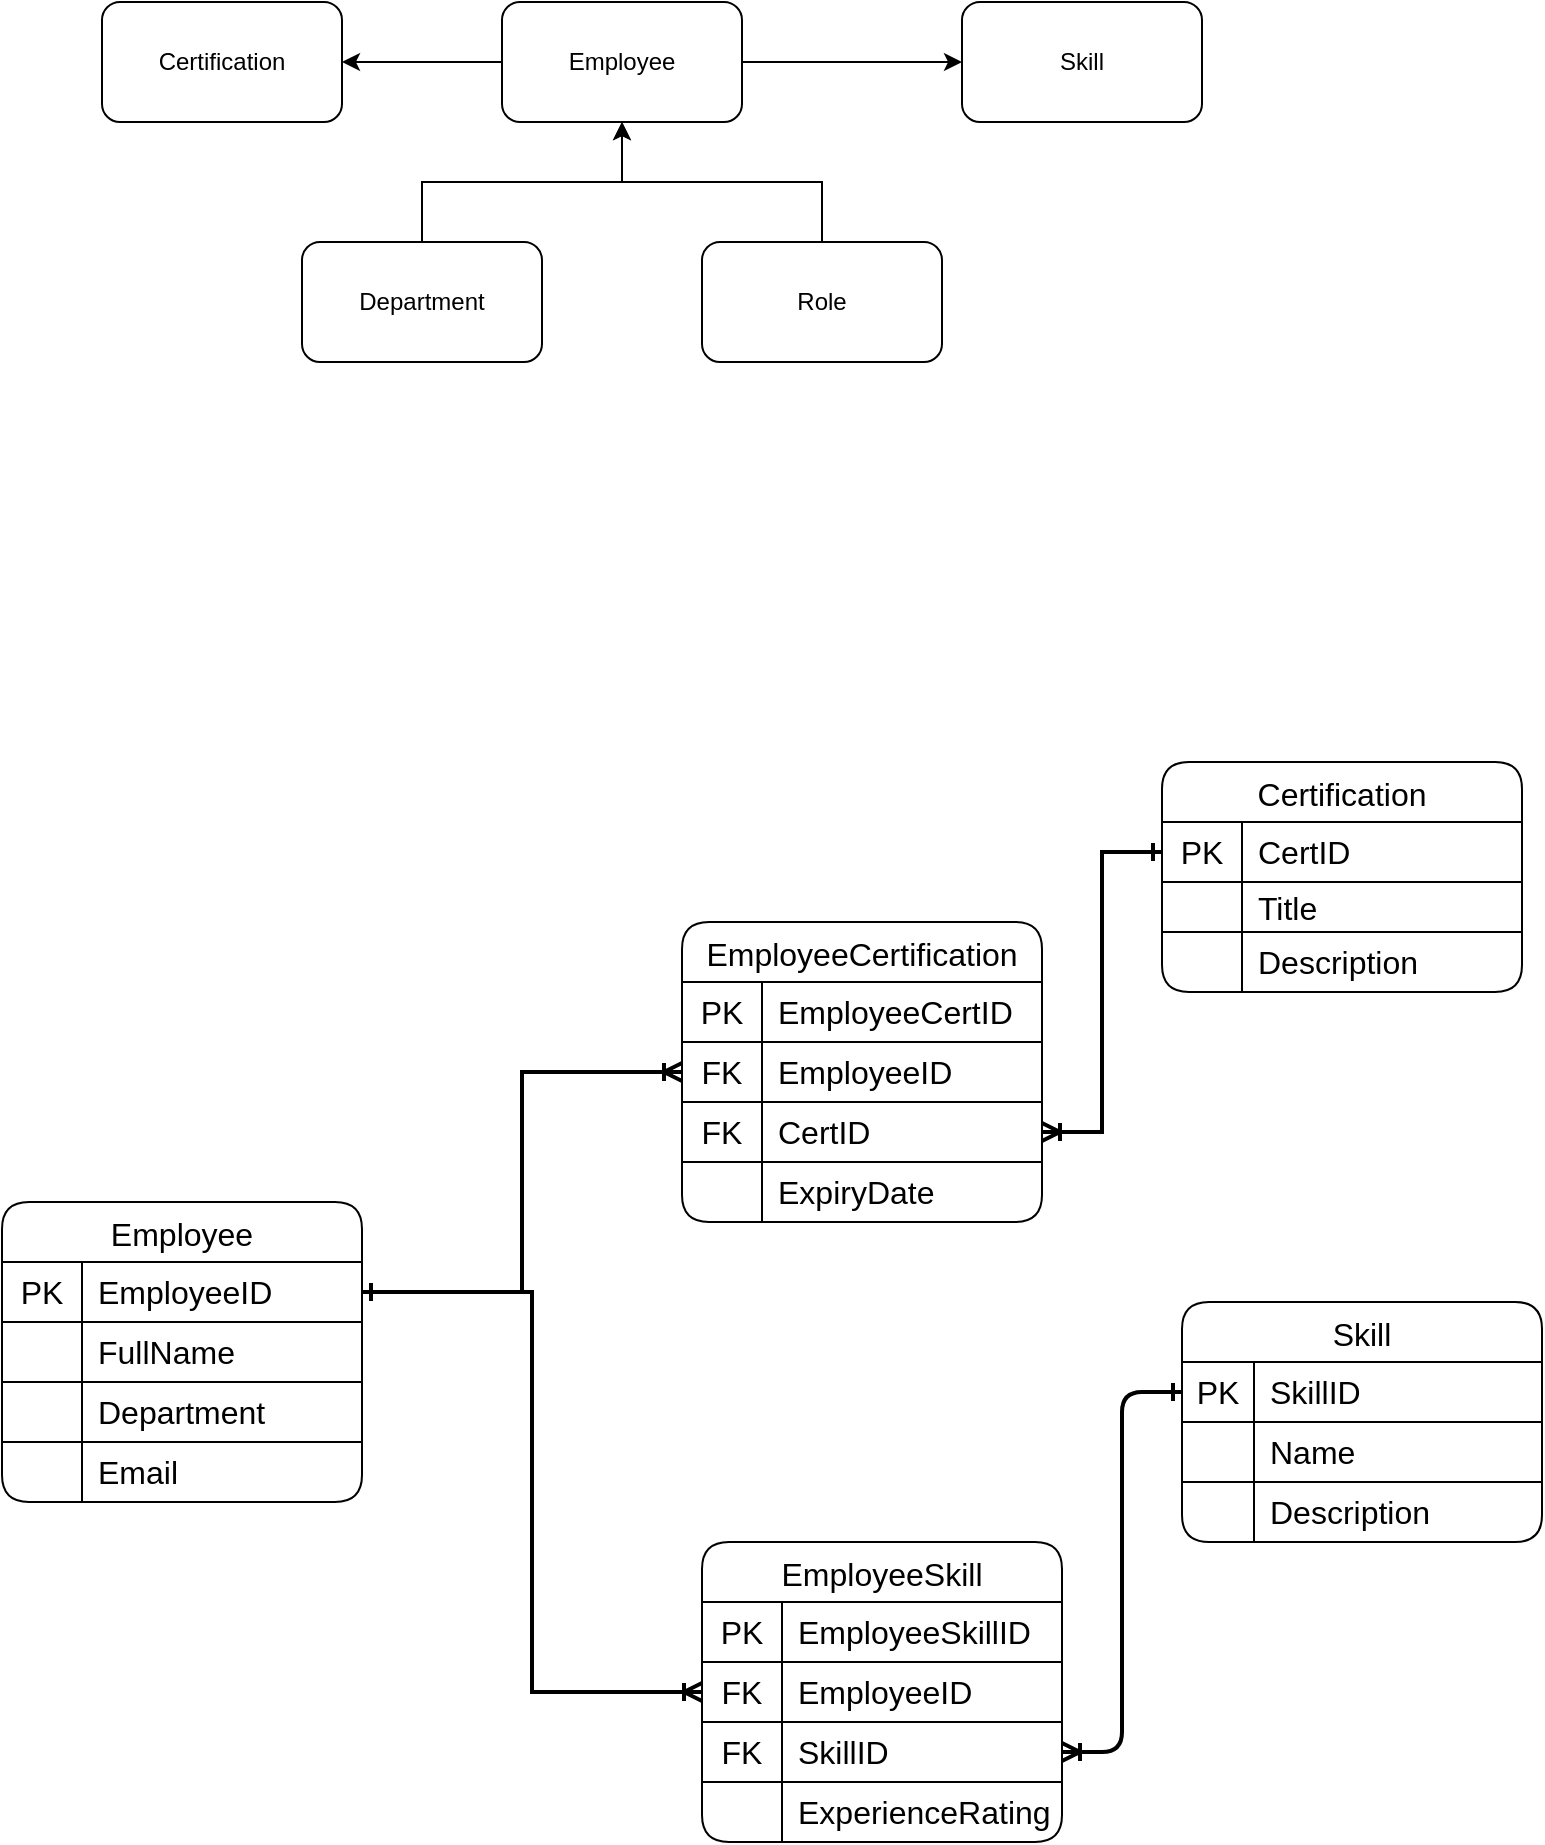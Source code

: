 <mxfile version="24.5.3" type="github">
  <diagram name="Page-1" id="ybaTYR8tOnNmoieoQPCP">
    <mxGraphModel dx="759" dy="1152" grid="1" gridSize="10" guides="1" tooltips="1" connect="1" arrows="1" fold="1" page="1" pageScale="1" pageWidth="827" pageHeight="1169" math="0" shadow="0">
      <root>
        <mxCell id="0" />
        <mxCell id="1" parent="0" />
        <mxCell id="D6jPuMeix1-jTsJVbrIV-2" value="Employee" style="shape=table;startSize=30;container=1;collapsible=0;childLayout=tableLayout;fixedRows=1;rowLines=1;fontStyle=0;strokeColor=default;fontSize=16;rounded=1;" parent="1" vertex="1">
          <mxGeometry x="30" y="640" width="180" height="150" as="geometry" />
        </mxCell>
        <mxCell id="D6jPuMeix1-jTsJVbrIV-3" value="" style="shape=tableRow;horizontal=0;startSize=0;swimlaneHead=0;swimlaneBody=0;top=0;left=0;bottom=0;right=0;collapsible=0;dropTarget=0;fillColor=none;points=[[0,0.5],[1,0.5]];portConstraint=eastwest;strokeColor=inherit;fontSize=16;" parent="D6jPuMeix1-jTsJVbrIV-2" vertex="1">
          <mxGeometry y="30" width="180" height="30" as="geometry" />
        </mxCell>
        <mxCell id="D6jPuMeix1-jTsJVbrIV-4" value="PK" style="shape=partialRectangle;html=1;whiteSpace=wrap;connectable=0;fillColor=none;top=0;left=0;bottom=0;right=0;overflow=hidden;pointerEvents=1;strokeColor=inherit;fontSize=16;" parent="D6jPuMeix1-jTsJVbrIV-3" vertex="1">
          <mxGeometry width="40" height="30" as="geometry">
            <mxRectangle width="40" height="30" as="alternateBounds" />
          </mxGeometry>
        </mxCell>
        <mxCell id="D6jPuMeix1-jTsJVbrIV-5" value="EmployeeID" style="shape=partialRectangle;html=1;whiteSpace=wrap;connectable=0;fillColor=none;top=0;left=0;bottom=0;right=0;align=left;spacingLeft=6;overflow=hidden;strokeColor=inherit;fontSize=16;" parent="D6jPuMeix1-jTsJVbrIV-3" vertex="1">
          <mxGeometry x="40" width="140" height="30" as="geometry">
            <mxRectangle width="140" height="30" as="alternateBounds" />
          </mxGeometry>
        </mxCell>
        <mxCell id="D6jPuMeix1-jTsJVbrIV-6" value="" style="shape=tableRow;horizontal=0;startSize=0;swimlaneHead=0;swimlaneBody=0;top=0;left=0;bottom=0;right=0;collapsible=0;dropTarget=0;fillColor=none;points=[[0,0.5],[1,0.5]];portConstraint=eastwest;strokeColor=inherit;fontSize=16;" parent="D6jPuMeix1-jTsJVbrIV-2" vertex="1">
          <mxGeometry y="60" width="180" height="30" as="geometry" />
        </mxCell>
        <mxCell id="D6jPuMeix1-jTsJVbrIV-7" value="" style="shape=partialRectangle;html=1;whiteSpace=wrap;connectable=0;fillColor=none;top=0;left=0;bottom=0;right=0;overflow=hidden;strokeColor=inherit;fontSize=16;" parent="D6jPuMeix1-jTsJVbrIV-6" vertex="1">
          <mxGeometry width="40" height="30" as="geometry">
            <mxRectangle width="40" height="30" as="alternateBounds" />
          </mxGeometry>
        </mxCell>
        <mxCell id="D6jPuMeix1-jTsJVbrIV-8" value="FullName" style="shape=partialRectangle;html=1;whiteSpace=wrap;connectable=0;fillColor=none;top=0;left=0;bottom=0;right=0;align=left;spacingLeft=6;overflow=hidden;strokeColor=inherit;fontSize=16;" parent="D6jPuMeix1-jTsJVbrIV-6" vertex="1">
          <mxGeometry x="40" width="140" height="30" as="geometry">
            <mxRectangle width="140" height="30" as="alternateBounds" />
          </mxGeometry>
        </mxCell>
        <mxCell id="D6jPuMeix1-jTsJVbrIV-9" value="" style="shape=tableRow;horizontal=0;startSize=0;swimlaneHead=0;swimlaneBody=0;top=0;left=0;bottom=0;right=0;collapsible=0;dropTarget=0;fillColor=none;points=[[0,0.5],[1,0.5]];portConstraint=eastwest;strokeColor=inherit;fontSize=16;" parent="D6jPuMeix1-jTsJVbrIV-2" vertex="1">
          <mxGeometry y="90" width="180" height="30" as="geometry" />
        </mxCell>
        <mxCell id="D6jPuMeix1-jTsJVbrIV-10" value="" style="shape=partialRectangle;html=1;whiteSpace=wrap;connectable=0;fillColor=none;top=0;left=0;bottom=0;right=0;overflow=hidden;strokeColor=inherit;fontSize=16;" parent="D6jPuMeix1-jTsJVbrIV-9" vertex="1">
          <mxGeometry width="40" height="30" as="geometry">
            <mxRectangle width="40" height="30" as="alternateBounds" />
          </mxGeometry>
        </mxCell>
        <mxCell id="D6jPuMeix1-jTsJVbrIV-11" value="Department" style="shape=partialRectangle;html=1;whiteSpace=wrap;connectable=0;fillColor=none;top=0;left=0;bottom=0;right=0;align=left;spacingLeft=6;overflow=hidden;strokeColor=inherit;fontSize=16;" parent="D6jPuMeix1-jTsJVbrIV-9" vertex="1">
          <mxGeometry x="40" width="140" height="30" as="geometry">
            <mxRectangle width="140" height="30" as="alternateBounds" />
          </mxGeometry>
        </mxCell>
        <mxCell id="D6jPuMeix1-jTsJVbrIV-14" value="" style="shape=tableRow;horizontal=0;startSize=0;swimlaneHead=0;swimlaneBody=0;top=0;left=0;bottom=0;right=0;collapsible=0;dropTarget=0;fillColor=none;points=[[0,0.5],[1,0.5]];portConstraint=eastwest;strokeColor=inherit;fontSize=16;" parent="D6jPuMeix1-jTsJVbrIV-2" vertex="1">
          <mxGeometry y="120" width="180" height="30" as="geometry" />
        </mxCell>
        <mxCell id="D6jPuMeix1-jTsJVbrIV-15" value="" style="shape=partialRectangle;html=1;whiteSpace=wrap;connectable=0;fillColor=none;top=0;left=0;bottom=0;right=0;overflow=hidden;strokeColor=inherit;fontSize=16;" parent="D6jPuMeix1-jTsJVbrIV-14" vertex="1">
          <mxGeometry width="40" height="30" as="geometry">
            <mxRectangle width="40" height="30" as="alternateBounds" />
          </mxGeometry>
        </mxCell>
        <mxCell id="D6jPuMeix1-jTsJVbrIV-16" value="Email" style="shape=partialRectangle;html=1;whiteSpace=wrap;connectable=0;fillColor=none;top=0;left=0;bottom=0;right=0;align=left;spacingLeft=6;overflow=hidden;strokeColor=inherit;fontSize=16;" parent="D6jPuMeix1-jTsJVbrIV-14" vertex="1">
          <mxGeometry x="40" width="140" height="30" as="geometry">
            <mxRectangle width="140" height="30" as="alternateBounds" />
          </mxGeometry>
        </mxCell>
        <mxCell id="D6jPuMeix1-jTsJVbrIV-17" value="Certification" style="shape=table;startSize=30;container=1;collapsible=0;childLayout=tableLayout;fixedRows=1;rowLines=1;fontStyle=0;strokeColor=default;fontSize=16;rounded=1;" parent="1" vertex="1">
          <mxGeometry x="610" y="420" width="180" height="115" as="geometry" />
        </mxCell>
        <mxCell id="D6jPuMeix1-jTsJVbrIV-18" value="" style="shape=tableRow;horizontal=0;startSize=0;swimlaneHead=0;swimlaneBody=0;top=0;left=0;bottom=0;right=0;collapsible=0;dropTarget=0;fillColor=none;points=[[0,0.5],[1,0.5]];portConstraint=eastwest;strokeColor=inherit;fontSize=16;" parent="D6jPuMeix1-jTsJVbrIV-17" vertex="1">
          <mxGeometry y="30" width="180" height="30" as="geometry" />
        </mxCell>
        <mxCell id="D6jPuMeix1-jTsJVbrIV-19" value="PK" style="shape=partialRectangle;html=1;whiteSpace=wrap;connectable=0;fillColor=none;top=0;left=0;bottom=0;right=0;overflow=hidden;pointerEvents=1;strokeColor=inherit;fontSize=16;" parent="D6jPuMeix1-jTsJVbrIV-18" vertex="1">
          <mxGeometry width="40" height="30" as="geometry">
            <mxRectangle width="40" height="30" as="alternateBounds" />
          </mxGeometry>
        </mxCell>
        <mxCell id="D6jPuMeix1-jTsJVbrIV-20" value="CertID" style="shape=partialRectangle;html=1;whiteSpace=wrap;connectable=0;fillColor=none;top=0;left=0;bottom=0;right=0;align=left;spacingLeft=6;overflow=hidden;strokeColor=inherit;fontSize=16;" parent="D6jPuMeix1-jTsJVbrIV-18" vertex="1">
          <mxGeometry x="40" width="140" height="30" as="geometry">
            <mxRectangle width="140" height="30" as="alternateBounds" />
          </mxGeometry>
        </mxCell>
        <mxCell id="D6jPuMeix1-jTsJVbrIV-21" value="" style="shape=tableRow;horizontal=0;startSize=0;swimlaneHead=0;swimlaneBody=0;top=0;left=0;bottom=0;right=0;collapsible=0;dropTarget=0;fillColor=none;points=[[0,0.5],[1,0.5]];portConstraint=eastwest;strokeColor=inherit;fontSize=16;" parent="D6jPuMeix1-jTsJVbrIV-17" vertex="1">
          <mxGeometry y="60" width="180" height="25" as="geometry" />
        </mxCell>
        <mxCell id="D6jPuMeix1-jTsJVbrIV-22" value="" style="shape=partialRectangle;html=1;whiteSpace=wrap;connectable=0;fillColor=none;top=0;left=0;bottom=0;right=0;overflow=hidden;strokeColor=inherit;fontSize=16;" parent="D6jPuMeix1-jTsJVbrIV-21" vertex="1">
          <mxGeometry width="40" height="25" as="geometry">
            <mxRectangle width="40" height="25" as="alternateBounds" />
          </mxGeometry>
        </mxCell>
        <mxCell id="D6jPuMeix1-jTsJVbrIV-23" value="Title" style="shape=partialRectangle;html=1;whiteSpace=wrap;connectable=0;fillColor=none;top=0;left=0;bottom=0;right=0;align=left;spacingLeft=6;overflow=hidden;strokeColor=inherit;fontSize=16;" parent="D6jPuMeix1-jTsJVbrIV-21" vertex="1">
          <mxGeometry x="40" width="140" height="25" as="geometry">
            <mxRectangle width="140" height="25" as="alternateBounds" />
          </mxGeometry>
        </mxCell>
        <mxCell id="D6jPuMeix1-jTsJVbrIV-24" value="" style="shape=tableRow;horizontal=0;startSize=0;swimlaneHead=0;swimlaneBody=0;top=0;left=0;bottom=0;right=0;collapsible=0;dropTarget=0;fillColor=none;points=[[0,0.5],[1,0.5]];portConstraint=eastwest;strokeColor=inherit;fontSize=16;" parent="D6jPuMeix1-jTsJVbrIV-17" vertex="1">
          <mxGeometry y="85" width="180" height="30" as="geometry" />
        </mxCell>
        <mxCell id="D6jPuMeix1-jTsJVbrIV-25" value="" style="shape=partialRectangle;html=1;whiteSpace=wrap;connectable=0;fillColor=none;top=0;left=0;bottom=0;right=0;overflow=hidden;strokeColor=inherit;fontSize=16;" parent="D6jPuMeix1-jTsJVbrIV-24" vertex="1">
          <mxGeometry width="40" height="30" as="geometry">
            <mxRectangle width="40" height="30" as="alternateBounds" />
          </mxGeometry>
        </mxCell>
        <mxCell id="D6jPuMeix1-jTsJVbrIV-26" value="Description" style="shape=partialRectangle;html=1;whiteSpace=wrap;connectable=0;fillColor=none;top=0;left=0;bottom=0;right=0;align=left;spacingLeft=6;overflow=hidden;strokeColor=inherit;fontSize=16;" parent="D6jPuMeix1-jTsJVbrIV-24" vertex="1">
          <mxGeometry x="40" width="140" height="30" as="geometry">
            <mxRectangle width="140" height="30" as="alternateBounds" />
          </mxGeometry>
        </mxCell>
        <mxCell id="D6jPuMeix1-jTsJVbrIV-43" value="Skill" style="shape=table;startSize=30;container=1;collapsible=0;childLayout=tableLayout;fixedRows=1;rowLines=1;fontStyle=0;strokeColor=default;fontSize=16;rounded=1;" parent="1" vertex="1">
          <mxGeometry x="620" y="690" width="180" height="120" as="geometry" />
        </mxCell>
        <mxCell id="D6jPuMeix1-jTsJVbrIV-44" value="" style="shape=tableRow;horizontal=0;startSize=0;swimlaneHead=0;swimlaneBody=0;top=0;left=0;bottom=0;right=0;collapsible=0;dropTarget=0;fillColor=none;points=[[0,0.5],[1,0.5]];portConstraint=eastwest;strokeColor=inherit;fontSize=16;" parent="D6jPuMeix1-jTsJVbrIV-43" vertex="1">
          <mxGeometry y="30" width="180" height="30" as="geometry" />
        </mxCell>
        <mxCell id="D6jPuMeix1-jTsJVbrIV-45" value="PK" style="shape=partialRectangle;html=1;whiteSpace=wrap;connectable=0;fillColor=none;top=0;left=0;bottom=0;right=0;overflow=hidden;pointerEvents=1;strokeColor=inherit;fontSize=16;" parent="D6jPuMeix1-jTsJVbrIV-44" vertex="1">
          <mxGeometry width="36" height="30" as="geometry">
            <mxRectangle width="36" height="30" as="alternateBounds" />
          </mxGeometry>
        </mxCell>
        <mxCell id="D6jPuMeix1-jTsJVbrIV-46" value="SkillID" style="shape=partialRectangle;html=1;whiteSpace=wrap;connectable=0;fillColor=none;top=0;left=0;bottom=0;right=0;align=left;spacingLeft=6;overflow=hidden;strokeColor=inherit;fontSize=16;" parent="D6jPuMeix1-jTsJVbrIV-44" vertex="1">
          <mxGeometry x="36" width="144" height="30" as="geometry">
            <mxRectangle width="144" height="30" as="alternateBounds" />
          </mxGeometry>
        </mxCell>
        <mxCell id="D6jPuMeix1-jTsJVbrIV-47" value="" style="shape=tableRow;horizontal=0;startSize=0;swimlaneHead=0;swimlaneBody=0;top=0;left=0;bottom=0;right=0;collapsible=0;dropTarget=0;fillColor=none;points=[[0,0.5],[1,0.5]];portConstraint=eastwest;strokeColor=inherit;fontSize=16;" parent="D6jPuMeix1-jTsJVbrIV-43" vertex="1">
          <mxGeometry y="60" width="180" height="30" as="geometry" />
        </mxCell>
        <mxCell id="D6jPuMeix1-jTsJVbrIV-48" value="" style="shape=partialRectangle;html=1;whiteSpace=wrap;connectable=0;fillColor=none;top=0;left=0;bottom=0;right=0;overflow=hidden;strokeColor=inherit;fontSize=16;" parent="D6jPuMeix1-jTsJVbrIV-47" vertex="1">
          <mxGeometry width="36" height="30" as="geometry">
            <mxRectangle width="36" height="30" as="alternateBounds" />
          </mxGeometry>
        </mxCell>
        <mxCell id="D6jPuMeix1-jTsJVbrIV-49" value="Name" style="shape=partialRectangle;html=1;whiteSpace=wrap;connectable=0;fillColor=none;top=0;left=0;bottom=0;right=0;align=left;spacingLeft=6;overflow=hidden;strokeColor=inherit;fontSize=16;" parent="D6jPuMeix1-jTsJVbrIV-47" vertex="1">
          <mxGeometry x="36" width="144" height="30" as="geometry">
            <mxRectangle width="144" height="30" as="alternateBounds" />
          </mxGeometry>
        </mxCell>
        <mxCell id="D6jPuMeix1-jTsJVbrIV-50" value="" style="shape=tableRow;horizontal=0;startSize=0;swimlaneHead=0;swimlaneBody=0;top=0;left=0;bottom=0;right=0;collapsible=0;dropTarget=0;fillColor=none;points=[[0,0.5],[1,0.5]];portConstraint=eastwest;strokeColor=inherit;fontSize=16;" parent="D6jPuMeix1-jTsJVbrIV-43" vertex="1">
          <mxGeometry y="90" width="180" height="30" as="geometry" />
        </mxCell>
        <mxCell id="D6jPuMeix1-jTsJVbrIV-51" value="" style="shape=partialRectangle;html=1;whiteSpace=wrap;connectable=0;fillColor=none;top=0;left=0;bottom=0;right=0;overflow=hidden;strokeColor=inherit;fontSize=16;" parent="D6jPuMeix1-jTsJVbrIV-50" vertex="1">
          <mxGeometry width="36" height="30" as="geometry">
            <mxRectangle width="36" height="30" as="alternateBounds" />
          </mxGeometry>
        </mxCell>
        <mxCell id="D6jPuMeix1-jTsJVbrIV-52" value="Description" style="shape=partialRectangle;html=1;whiteSpace=wrap;connectable=0;fillColor=none;top=0;left=0;bottom=0;right=0;align=left;spacingLeft=6;overflow=hidden;strokeColor=inherit;fontSize=16;" parent="D6jPuMeix1-jTsJVbrIV-50" vertex="1">
          <mxGeometry x="36" width="144" height="30" as="geometry">
            <mxRectangle width="144" height="30" as="alternateBounds" />
          </mxGeometry>
        </mxCell>
        <mxCell id="D6jPuMeix1-jTsJVbrIV-56" value="EmployeeSkill" style="shape=table;startSize=30;container=1;collapsible=0;childLayout=tableLayout;fixedRows=1;rowLines=1;fontStyle=0;strokeColor=default;fontSize=16;rounded=1;" parent="1" vertex="1">
          <mxGeometry x="380" y="810" width="180" height="150" as="geometry" />
        </mxCell>
        <mxCell id="D6jPuMeix1-jTsJVbrIV-57" value="" style="shape=tableRow;horizontal=0;startSize=0;swimlaneHead=0;swimlaneBody=0;top=0;left=0;bottom=0;right=0;collapsible=0;dropTarget=0;fillColor=none;points=[[0,0.5],[1,0.5]];portConstraint=eastwest;strokeColor=inherit;fontSize=16;" parent="D6jPuMeix1-jTsJVbrIV-56" vertex="1">
          <mxGeometry y="30" width="180" height="30" as="geometry" />
        </mxCell>
        <mxCell id="D6jPuMeix1-jTsJVbrIV-58" value="PK" style="shape=partialRectangle;html=1;whiteSpace=wrap;connectable=0;fillColor=none;top=0;left=0;bottom=0;right=0;overflow=hidden;pointerEvents=1;strokeColor=inherit;fontSize=16;" parent="D6jPuMeix1-jTsJVbrIV-57" vertex="1">
          <mxGeometry width="40" height="30" as="geometry">
            <mxRectangle width="40" height="30" as="alternateBounds" />
          </mxGeometry>
        </mxCell>
        <mxCell id="D6jPuMeix1-jTsJVbrIV-59" value="EmployeeSkillID " style="shape=partialRectangle;html=1;whiteSpace=wrap;connectable=0;fillColor=none;top=0;left=0;bottom=0;right=0;align=left;spacingLeft=6;overflow=hidden;strokeColor=inherit;fontSize=16;" parent="D6jPuMeix1-jTsJVbrIV-57" vertex="1">
          <mxGeometry x="40" width="140" height="30" as="geometry">
            <mxRectangle width="140" height="30" as="alternateBounds" />
          </mxGeometry>
        </mxCell>
        <mxCell id="D6jPuMeix1-jTsJVbrIV-60" value="" style="shape=tableRow;horizontal=0;startSize=0;swimlaneHead=0;swimlaneBody=0;top=0;left=0;bottom=0;right=0;collapsible=0;dropTarget=0;fillColor=none;points=[[0,0.5],[1,0.5]];portConstraint=eastwest;strokeColor=inherit;fontSize=16;" parent="D6jPuMeix1-jTsJVbrIV-56" vertex="1">
          <mxGeometry y="60" width="180" height="30" as="geometry" />
        </mxCell>
        <mxCell id="D6jPuMeix1-jTsJVbrIV-61" value="FK" style="shape=partialRectangle;html=1;whiteSpace=wrap;connectable=0;fillColor=none;top=0;left=0;bottom=0;right=0;overflow=hidden;strokeColor=inherit;fontSize=16;" parent="D6jPuMeix1-jTsJVbrIV-60" vertex="1">
          <mxGeometry width="40" height="30" as="geometry">
            <mxRectangle width="40" height="30" as="alternateBounds" />
          </mxGeometry>
        </mxCell>
        <mxCell id="D6jPuMeix1-jTsJVbrIV-62" value="EmployeeID" style="shape=partialRectangle;html=1;whiteSpace=wrap;connectable=0;fillColor=none;top=0;left=0;bottom=0;right=0;align=left;spacingLeft=6;overflow=hidden;strokeColor=inherit;fontSize=16;" parent="D6jPuMeix1-jTsJVbrIV-60" vertex="1">
          <mxGeometry x="40" width="140" height="30" as="geometry">
            <mxRectangle width="140" height="30" as="alternateBounds" />
          </mxGeometry>
        </mxCell>
        <mxCell id="D6jPuMeix1-jTsJVbrIV-63" value="" style="shape=tableRow;horizontal=0;startSize=0;swimlaneHead=0;swimlaneBody=0;top=0;left=0;bottom=0;right=0;collapsible=0;dropTarget=0;fillColor=none;points=[[0,0.5],[1,0.5]];portConstraint=eastwest;strokeColor=inherit;fontSize=16;" parent="D6jPuMeix1-jTsJVbrIV-56" vertex="1">
          <mxGeometry y="90" width="180" height="30" as="geometry" />
        </mxCell>
        <mxCell id="D6jPuMeix1-jTsJVbrIV-64" value="FK" style="shape=partialRectangle;html=1;whiteSpace=wrap;connectable=0;fillColor=none;top=0;left=0;bottom=0;right=0;overflow=hidden;strokeColor=inherit;fontSize=16;" parent="D6jPuMeix1-jTsJVbrIV-63" vertex="1">
          <mxGeometry width="40" height="30" as="geometry">
            <mxRectangle width="40" height="30" as="alternateBounds" />
          </mxGeometry>
        </mxCell>
        <mxCell id="D6jPuMeix1-jTsJVbrIV-65" value="SkillID" style="shape=partialRectangle;html=1;whiteSpace=wrap;connectable=0;fillColor=none;top=0;left=0;bottom=0;right=0;align=left;spacingLeft=6;overflow=hidden;strokeColor=inherit;fontSize=16;" parent="D6jPuMeix1-jTsJVbrIV-63" vertex="1">
          <mxGeometry x="40" width="140" height="30" as="geometry">
            <mxRectangle width="140" height="30" as="alternateBounds" />
          </mxGeometry>
        </mxCell>
        <mxCell id="D6jPuMeix1-jTsJVbrIV-66" value="" style="shape=tableRow;horizontal=0;startSize=0;swimlaneHead=0;swimlaneBody=0;top=0;left=0;bottom=0;right=0;collapsible=0;dropTarget=0;fillColor=none;points=[[0,0.5],[1,0.5]];portConstraint=eastwest;strokeColor=inherit;fontSize=16;" parent="D6jPuMeix1-jTsJVbrIV-56" vertex="1">
          <mxGeometry y="120" width="180" height="30" as="geometry" />
        </mxCell>
        <mxCell id="D6jPuMeix1-jTsJVbrIV-67" value="" style="shape=partialRectangle;html=1;whiteSpace=wrap;connectable=0;fillColor=none;top=0;left=0;bottom=0;right=0;overflow=hidden;strokeColor=inherit;fontSize=16;" parent="D6jPuMeix1-jTsJVbrIV-66" vertex="1">
          <mxGeometry width="40" height="30" as="geometry">
            <mxRectangle width="40" height="30" as="alternateBounds" />
          </mxGeometry>
        </mxCell>
        <mxCell id="D6jPuMeix1-jTsJVbrIV-68" value="ExperienceRating" style="shape=partialRectangle;html=1;whiteSpace=wrap;connectable=0;fillColor=none;top=0;left=0;bottom=0;right=0;align=left;spacingLeft=6;overflow=hidden;strokeColor=inherit;fontSize=16;" parent="D6jPuMeix1-jTsJVbrIV-66" vertex="1">
          <mxGeometry x="40" width="140" height="30" as="geometry">
            <mxRectangle width="140" height="30" as="alternateBounds" />
          </mxGeometry>
        </mxCell>
        <mxCell id="D6jPuMeix1-jTsJVbrIV-69" value="EmployeeCertification" style="shape=table;startSize=30;container=1;collapsible=0;childLayout=tableLayout;fixedRows=1;rowLines=1;fontStyle=0;strokeColor=default;fontSize=16;rounded=1;" parent="1" vertex="1">
          <mxGeometry x="370" y="500" width="180" height="150" as="geometry" />
        </mxCell>
        <mxCell id="D6jPuMeix1-jTsJVbrIV-70" value="" style="shape=tableRow;horizontal=0;startSize=0;swimlaneHead=0;swimlaneBody=0;top=0;left=0;bottom=0;right=0;collapsible=0;dropTarget=0;fillColor=none;points=[[0,0.5],[1,0.5]];portConstraint=eastwest;strokeColor=inherit;fontSize=16;" parent="D6jPuMeix1-jTsJVbrIV-69" vertex="1">
          <mxGeometry y="30" width="180" height="30" as="geometry" />
        </mxCell>
        <mxCell id="D6jPuMeix1-jTsJVbrIV-71" value="PK" style="shape=partialRectangle;html=1;whiteSpace=wrap;connectable=0;fillColor=none;top=0;left=0;bottom=0;right=0;overflow=hidden;pointerEvents=1;strokeColor=inherit;fontSize=16;" parent="D6jPuMeix1-jTsJVbrIV-70" vertex="1">
          <mxGeometry width="40" height="30" as="geometry">
            <mxRectangle width="40" height="30" as="alternateBounds" />
          </mxGeometry>
        </mxCell>
        <mxCell id="D6jPuMeix1-jTsJVbrIV-72" value="EmployeeCertID " style="shape=partialRectangle;html=1;whiteSpace=wrap;connectable=0;fillColor=none;top=0;left=0;bottom=0;right=0;align=left;spacingLeft=6;overflow=hidden;strokeColor=inherit;fontSize=16;" parent="D6jPuMeix1-jTsJVbrIV-70" vertex="1">
          <mxGeometry x="40" width="140" height="30" as="geometry">
            <mxRectangle width="140" height="30" as="alternateBounds" />
          </mxGeometry>
        </mxCell>
        <mxCell id="D6jPuMeix1-jTsJVbrIV-73" value="" style="shape=tableRow;horizontal=0;startSize=0;swimlaneHead=0;swimlaneBody=0;top=0;left=0;bottom=0;right=0;collapsible=0;dropTarget=0;fillColor=none;points=[[0,0.5],[1,0.5]];portConstraint=eastwest;strokeColor=inherit;fontSize=16;" parent="D6jPuMeix1-jTsJVbrIV-69" vertex="1">
          <mxGeometry y="60" width="180" height="30" as="geometry" />
        </mxCell>
        <mxCell id="D6jPuMeix1-jTsJVbrIV-74" value="FK" style="shape=partialRectangle;html=1;whiteSpace=wrap;connectable=0;fillColor=none;top=0;left=0;bottom=0;right=0;overflow=hidden;strokeColor=inherit;fontSize=16;" parent="D6jPuMeix1-jTsJVbrIV-73" vertex="1">
          <mxGeometry width="40" height="30" as="geometry">
            <mxRectangle width="40" height="30" as="alternateBounds" />
          </mxGeometry>
        </mxCell>
        <mxCell id="D6jPuMeix1-jTsJVbrIV-75" value="EmployeeID" style="shape=partialRectangle;html=1;whiteSpace=wrap;connectable=0;fillColor=none;top=0;left=0;bottom=0;right=0;align=left;spacingLeft=6;overflow=hidden;strokeColor=inherit;fontSize=16;" parent="D6jPuMeix1-jTsJVbrIV-73" vertex="1">
          <mxGeometry x="40" width="140" height="30" as="geometry">
            <mxRectangle width="140" height="30" as="alternateBounds" />
          </mxGeometry>
        </mxCell>
        <mxCell id="D6jPuMeix1-jTsJVbrIV-76" value="" style="shape=tableRow;horizontal=0;startSize=0;swimlaneHead=0;swimlaneBody=0;top=0;left=0;bottom=0;right=0;collapsible=0;dropTarget=0;fillColor=none;points=[[0,0.5],[1,0.5]];portConstraint=eastwest;strokeColor=inherit;fontSize=16;" parent="D6jPuMeix1-jTsJVbrIV-69" vertex="1">
          <mxGeometry y="90" width="180" height="30" as="geometry" />
        </mxCell>
        <mxCell id="D6jPuMeix1-jTsJVbrIV-77" value="FK" style="shape=partialRectangle;html=1;whiteSpace=wrap;connectable=0;fillColor=none;top=0;left=0;bottom=0;right=0;overflow=hidden;strokeColor=inherit;fontSize=16;" parent="D6jPuMeix1-jTsJVbrIV-76" vertex="1">
          <mxGeometry width="40" height="30" as="geometry">
            <mxRectangle width="40" height="30" as="alternateBounds" />
          </mxGeometry>
        </mxCell>
        <mxCell id="D6jPuMeix1-jTsJVbrIV-78" value="CertID" style="shape=partialRectangle;html=1;whiteSpace=wrap;connectable=0;fillColor=none;top=0;left=0;bottom=0;right=0;align=left;spacingLeft=6;overflow=hidden;strokeColor=inherit;fontSize=16;" parent="D6jPuMeix1-jTsJVbrIV-76" vertex="1">
          <mxGeometry x="40" width="140" height="30" as="geometry">
            <mxRectangle width="140" height="30" as="alternateBounds" />
          </mxGeometry>
        </mxCell>
        <mxCell id="D6jPuMeix1-jTsJVbrIV-79" value="" style="shape=tableRow;horizontal=0;startSize=0;swimlaneHead=0;swimlaneBody=0;top=0;left=0;bottom=0;right=0;collapsible=0;dropTarget=0;fillColor=none;points=[[0,0.5],[1,0.5]];portConstraint=eastwest;strokeColor=inherit;fontSize=16;" parent="D6jPuMeix1-jTsJVbrIV-69" vertex="1">
          <mxGeometry y="120" width="180" height="30" as="geometry" />
        </mxCell>
        <mxCell id="D6jPuMeix1-jTsJVbrIV-80" value="" style="shape=partialRectangle;html=1;whiteSpace=wrap;connectable=0;fillColor=none;top=0;left=0;bottom=0;right=0;overflow=hidden;strokeColor=inherit;fontSize=16;" parent="D6jPuMeix1-jTsJVbrIV-79" vertex="1">
          <mxGeometry width="40" height="30" as="geometry">
            <mxRectangle width="40" height="30" as="alternateBounds" />
          </mxGeometry>
        </mxCell>
        <mxCell id="D6jPuMeix1-jTsJVbrIV-81" value="ExpiryDate" style="shape=partialRectangle;html=1;whiteSpace=wrap;connectable=0;fillColor=none;top=0;left=0;bottom=0;right=0;align=left;spacingLeft=6;overflow=hidden;strokeColor=inherit;fontSize=16;" parent="D6jPuMeix1-jTsJVbrIV-79" vertex="1">
          <mxGeometry x="40" width="140" height="30" as="geometry">
            <mxRectangle width="140" height="30" as="alternateBounds" />
          </mxGeometry>
        </mxCell>
        <mxCell id="D6jPuMeix1-jTsJVbrIV-86" style="edgeStyle=orthogonalEdgeStyle;rounded=1;orthogonalLoop=1;jettySize=auto;html=1;exitX=1;exitY=0.5;exitDx=0;exitDy=0;entryX=0;entryY=0.5;entryDx=0;entryDy=0;endArrow=ERone;endFill=0;strokeWidth=2;startArrow=ERoneToMany;startFill=0;strokeColor=default;curved=0;" parent="1" source="D6jPuMeix1-jTsJVbrIV-63" target="D6jPuMeix1-jTsJVbrIV-44" edge="1">
          <mxGeometry relative="1" as="geometry" />
        </mxCell>
        <mxCell id="D6jPuMeix1-jTsJVbrIV-87" style="edgeStyle=orthogonalEdgeStyle;rounded=0;orthogonalLoop=1;jettySize=auto;html=1;exitX=1;exitY=0.5;exitDx=0;exitDy=0;entryX=0;entryY=0.5;entryDx=0;entryDy=0;strokeWidth=2;endArrow=ERoneToMany;endFill=0;" parent="1" source="D6jPuMeix1-jTsJVbrIV-3" target="D6jPuMeix1-jTsJVbrIV-60" edge="1">
          <mxGeometry relative="1" as="geometry" />
        </mxCell>
        <mxCell id="D6jPuMeix1-jTsJVbrIV-88" style="edgeStyle=orthogonalEdgeStyle;rounded=0;orthogonalLoop=1;jettySize=auto;html=1;exitX=1;exitY=0.5;exitDx=0;exitDy=0;entryX=0;entryY=0.5;entryDx=0;entryDy=0;startArrow=ERone;startFill=0;strokeWidth=2;endArrow=ERoneToMany;endFill=0;" parent="1" source="D6jPuMeix1-jTsJVbrIV-3" target="D6jPuMeix1-jTsJVbrIV-73" edge="1">
          <mxGeometry relative="1" as="geometry" />
        </mxCell>
        <mxCell id="D6jPuMeix1-jTsJVbrIV-89" style="edgeStyle=orthogonalEdgeStyle;rounded=0;orthogonalLoop=1;jettySize=auto;html=1;exitX=1;exitY=0.5;exitDx=0;exitDy=0;entryX=0;entryY=0.5;entryDx=0;entryDy=0;endArrow=ERone;endFill=0;startArrow=ERoneToMany;startFill=0;strokeWidth=2;" parent="1" source="D6jPuMeix1-jTsJVbrIV-76" target="D6jPuMeix1-jTsJVbrIV-18" edge="1">
          <mxGeometry relative="1" as="geometry" />
        </mxCell>
        <mxCell id="8fQm0A2xf2o3NUwYe1PP-24" style="edgeStyle=orthogonalEdgeStyle;rounded=0;orthogonalLoop=1;jettySize=auto;html=1;entryX=1;entryY=0.5;entryDx=0;entryDy=0;" edge="1" parent="1" source="8fQm0A2xf2o3NUwYe1PP-15" target="8fQm0A2xf2o3NUwYe1PP-16">
          <mxGeometry relative="1" as="geometry" />
        </mxCell>
        <mxCell id="8fQm0A2xf2o3NUwYe1PP-26" style="edgeStyle=orthogonalEdgeStyle;rounded=0;orthogonalLoop=1;jettySize=auto;html=1;entryX=0;entryY=0.5;entryDx=0;entryDy=0;" edge="1" parent="1" source="8fQm0A2xf2o3NUwYe1PP-15" target="8fQm0A2xf2o3NUwYe1PP-17">
          <mxGeometry relative="1" as="geometry" />
        </mxCell>
        <mxCell id="8fQm0A2xf2o3NUwYe1PP-15" value="Employee" style="rounded=1;whiteSpace=wrap;html=1;" vertex="1" parent="1">
          <mxGeometry x="280" y="40" width="120" height="60" as="geometry" />
        </mxCell>
        <mxCell id="8fQm0A2xf2o3NUwYe1PP-16" value="Certification" style="rounded=1;whiteSpace=wrap;html=1;" vertex="1" parent="1">
          <mxGeometry x="80" y="40" width="120" height="60" as="geometry" />
        </mxCell>
        <mxCell id="8fQm0A2xf2o3NUwYe1PP-17" value="Skill" style="rounded=1;whiteSpace=wrap;html=1;" vertex="1" parent="1">
          <mxGeometry x="510" y="40" width="120" height="60" as="geometry" />
        </mxCell>
        <mxCell id="8fQm0A2xf2o3NUwYe1PP-28" style="edgeStyle=orthogonalEdgeStyle;rounded=0;orthogonalLoop=1;jettySize=auto;html=1;entryX=0.5;entryY=1;entryDx=0;entryDy=0;" edge="1" parent="1" source="8fQm0A2xf2o3NUwYe1PP-18" target="8fQm0A2xf2o3NUwYe1PP-15">
          <mxGeometry relative="1" as="geometry" />
        </mxCell>
        <mxCell id="8fQm0A2xf2o3NUwYe1PP-18" value="Department" style="rounded=1;whiteSpace=wrap;html=1;" vertex="1" parent="1">
          <mxGeometry x="180" y="160" width="120" height="60" as="geometry" />
        </mxCell>
        <mxCell id="8fQm0A2xf2o3NUwYe1PP-27" style="edgeStyle=orthogonalEdgeStyle;rounded=0;orthogonalLoop=1;jettySize=auto;html=1;entryX=0.5;entryY=1;entryDx=0;entryDy=0;" edge="1" parent="1" source="8fQm0A2xf2o3NUwYe1PP-19" target="8fQm0A2xf2o3NUwYe1PP-15">
          <mxGeometry relative="1" as="geometry" />
        </mxCell>
        <mxCell id="8fQm0A2xf2o3NUwYe1PP-19" value="Role" style="rounded=1;whiteSpace=wrap;html=1;" vertex="1" parent="1">
          <mxGeometry x="380" y="160" width="120" height="60" as="geometry" />
        </mxCell>
      </root>
    </mxGraphModel>
  </diagram>
</mxfile>
